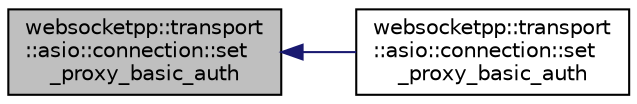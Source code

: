 digraph "websocketpp::transport::asio::connection::set_proxy_basic_auth"
{
  edge [fontname="Helvetica",fontsize="10",labelfontname="Helvetica",labelfontsize="10"];
  node [fontname="Helvetica",fontsize="10",shape=record];
  rankdir="LR";
  Node60 [label="websocketpp::transport\l::asio::connection::set\l_proxy_basic_auth",height=0.2,width=0.4,color="black", fillcolor="grey75", style="filled", fontcolor="black"];
  Node60 -> Node61 [dir="back",color="midnightblue",fontsize="10",style="solid",fontname="Helvetica"];
  Node61 [label="websocketpp::transport\l::asio::connection::set\l_proxy_basic_auth",height=0.2,width=0.4,color="black", fillcolor="white", style="filled",URL="$classwebsocketpp_1_1transport_1_1asio_1_1connection.html#a0a42cbcc12974d71c0ea91d12da6b72e",tooltip="Set the basic auth credentials to use (exception) "];
}
